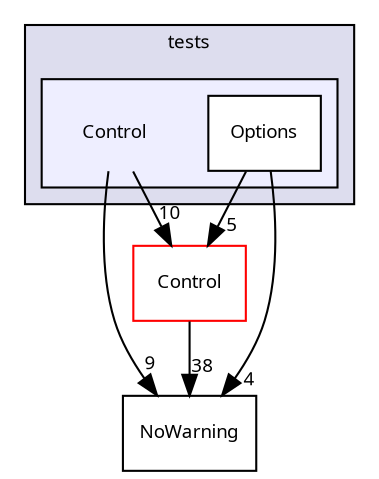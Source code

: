 digraph "/tmp/q/quinoa/src/UnitTest/tests/Control" {
  bgcolor=transparent;
  compound=true
  node [ fontsize="9", fontname="sans-serif"];
  edge [ labelfontsize="9", labelfontname="sans-serif"];
  subgraph clusterdir_e95e2e38e51776ad287a40ec1ceb7b78 {
    graph [ bgcolor="#ddddee", pencolor="black", label="tests" fontname="sans-serif", fontsize="9", URL="dir_e95e2e38e51776ad287a40ec1ceb7b78.html"]
  subgraph clusterdir_1d650dc81ef1e4e0d1f40db8728cae8d {
    graph [ bgcolor="#eeeeff", pencolor="black", label="" URL="dir_1d650dc81ef1e4e0d1f40db8728cae8d.html"];
    dir_1d650dc81ef1e4e0d1f40db8728cae8d [shape=plaintext label="Control"];
    dir_e8ad0d9943e49c404819e1797de34c07 [shape=box label="Options" color="black" fillcolor="white" style="filled" URL="dir_e8ad0d9943e49c404819e1797de34c07.html"];
  }
  }
  dir_7e34f0efff2ff25c5f7cf9ee4af7a0ce [shape=box label="NoWarning" URL="dir_7e34f0efff2ff25c5f7cf9ee4af7a0ce.html"];
  dir_3ff0826a6d651abbf0f532354e1ac7dc [shape=box label="Control" color="red" URL="dir_3ff0826a6d651abbf0f532354e1ac7dc.html"];
  dir_1d650dc81ef1e4e0d1f40db8728cae8d->dir_7e34f0efff2ff25c5f7cf9ee4af7a0ce [headlabel="9", labeldistance=1.5 headhref="dir_000039_000034.html"];
  dir_1d650dc81ef1e4e0d1f40db8728cae8d->dir_3ff0826a6d651abbf0f532354e1ac7dc [headlabel="10", labeldistance=1.5 headhref="dir_000039_000003.html"];
  dir_e8ad0d9943e49c404819e1797de34c07->dir_7e34f0efff2ff25c5f7cf9ee4af7a0ce [headlabel="4", labeldistance=1.5 headhref="dir_000040_000034.html"];
  dir_e8ad0d9943e49c404819e1797de34c07->dir_3ff0826a6d651abbf0f532354e1ac7dc [headlabel="5", labeldistance=1.5 headhref="dir_000040_000003.html"];
  dir_3ff0826a6d651abbf0f532354e1ac7dc->dir_7e34f0efff2ff25c5f7cf9ee4af7a0ce [headlabel="38", labeldistance=1.5 headhref="dir_000003_000034.html"];
}
